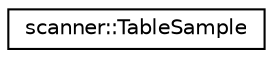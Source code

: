 digraph "Graphical Class Hierarchy"
{
  edge [fontname="Helvetica",fontsize="10",labelfontname="Helvetica",labelfontsize="10"];
  node [fontname="Helvetica",fontsize="10",shape=record];
  rankdir="LR";
  Node1 [label="scanner::TableSample",height=0.2,width=0.4,color="black", fillcolor="white", style="filled",URL="$structscanner_1_1TableSample.html"];
}
